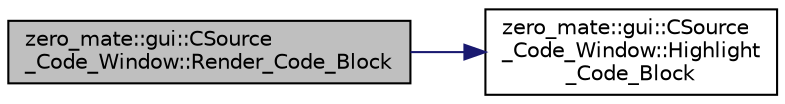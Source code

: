 digraph "zero_mate::gui::CSource_Code_Window::Render_Code_Block"
{
 // LATEX_PDF_SIZE
  bgcolor="transparent";
  edge [fontname="Helvetica",fontsize="10",labelfontname="Helvetica",labelfontsize="10"];
  node [fontname="Helvetica",fontsize="10",shape=record];
  rankdir="LR";
  Node1 [label="zero_mate::gui::CSource\l_Code_Window::Render_Code_Block",height=0.2,width=0.4,color="black", fillcolor="grey75", style="filled", fontcolor="black",tooltip=" "];
  Node1 -> Node2 [color="midnightblue",fontsize="10",style="solid",fontname="Helvetica"];
  Node2 [label="zero_mate::gui::CSource\l_Code_Window::Highlight\l_Code_Block",height=0.2,width=0.4,color="black",URL="$classzero__mate_1_1gui_1_1CSource__Code__Window.html#a9f6a5501665b1b3c3883c88660873d09",tooltip=" "];
}
